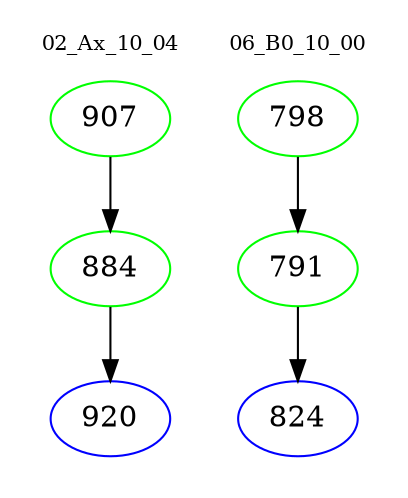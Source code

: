 digraph{
subgraph cluster_0 {
color = white
label = "02_Ax_10_04";
fontsize=10;
T0_907 [label="907", color="green"]
T0_907 -> T0_884 [color="black"]
T0_884 [label="884", color="green"]
T0_884 -> T0_920 [color="black"]
T0_920 [label="920", color="blue"]
}
subgraph cluster_1 {
color = white
label = "06_B0_10_00";
fontsize=10;
T1_798 [label="798", color="green"]
T1_798 -> T1_791 [color="black"]
T1_791 [label="791", color="green"]
T1_791 -> T1_824 [color="black"]
T1_824 [label="824", color="blue"]
}
}

